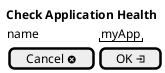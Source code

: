 @startuml

salt
{
  **Check Application Health**
  {
      name | "myApp"
      [ Cancel <&circle-x>] | [ OK <&account-login> ]
  }
}

@enduml
